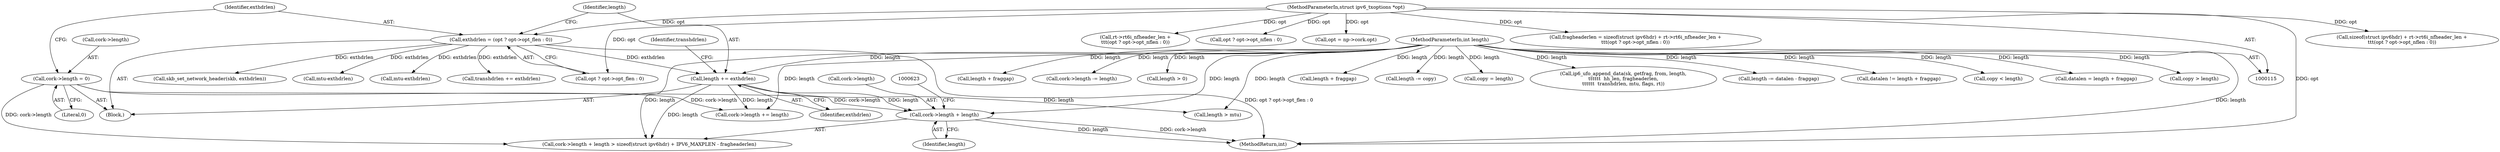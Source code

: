 digraph "0_linux_75a493e60ac4bbe2e977e7129d6d8cbb0dd236be@pointer" {
"1000616" [label="(Call,cork->length + length)"];
"1000499" [label="(Call,cork->length = 0)"];
"1000512" [label="(Call,length += exthdrlen)"];
"1000504" [label="(Call,exthdrlen = (opt ? opt->opt_flen : 0))"];
"1000123" [label="(MethodParameterIn,struct ipv6_txoptions *opt)"];
"1000119" [label="(MethodParameterIn,int length)"];
"1000581" [label="(Call,sizeof(struct ipv6hdr) + rt->rt6i_nfheader_len +\n\t\t\t(opt ? opt->opt_nflen : 0))"];
"1000815" [label="(Call,length + fraggap)"];
"1001302" [label="(Call,length -= copy)"];
"1000584" [label="(Call,rt->rt6i_nfheader_len +\n\t\t\t(opt ? opt->opt_nflen : 0))"];
"1000620" [label="(Identifier,length)"];
"1000654" [label="(Call,length > mtu)"];
"1000500" [label="(Call,cork->length)"];
"1001122" [label="(Call,copy = length)"];
"1001003" [label="(Call,skb_set_network_header(skb, exthdrlen))"];
"1000701" [label="(Call,ip6_ufo_append_data(sk, getfrag, from, length,\n\t\t\t\t\t\t  hh_len, fragheaderlen,\n\t\t\t\t\t\t  transhdrlen, mtu, flags, rt))"];
"1001097" [label="(Call,length -= datalen - fraggap)"];
"1000588" [label="(Call,opt ? opt->opt_nflen : 0)"];
"1000499" [label="(Call,cork->length = 0)"];
"1001327" [label="(MethodReturn,int)"];
"1000123" [label="(MethodParameterIn,struct ipv6_txoptions *opt)"];
"1000617" [label="(Call,cork->length)"];
"1000516" [label="(Identifier,transhdrlen)"];
"1000877" [label="(Call,datalen != length + fraggap)"];
"1000755" [label="(Call,copy < length)"];
"1000503" [label="(Literal,0)"];
"1000813" [label="(Call,datalen = length + fraggap)"];
"1000616" [label="(Call,cork->length + length)"];
"1000512" [label="(Call,length += exthdrlen)"];
"1000550" [label="(Call,opt = np->cork.opt)"];
"1000506" [label="(Call,opt ? opt->opt_flen : 0)"];
"1000505" [label="(Identifier,exthdrlen)"];
"1000678" [label="(Call,mtu-exthdrlen)"];
"1001119" [label="(Call,copy > length)"];
"1000632" [label="(Call,mtu-exthdrlen)"];
"1000504" [label="(Call,exthdrlen = (opt ? opt->opt_flen : 0))"];
"1000181" [label="(Block,)"];
"1000515" [label="(Call,transhdrlen += exthdrlen)"];
"1000513" [label="(Identifier,length)"];
"1000648" [label="(Call,cork->length += length)"];
"1000579" [label="(Call,fragheaderlen = sizeof(struct ipv6hdr) + rt->rt6i_nfheader_len +\n\t\t\t(opt ? opt->opt_nflen : 0))"];
"1000514" [label="(Identifier,exthdrlen)"];
"1000879" [label="(Call,length + fraggap)"];
"1000615" [label="(Call,cork->length + length > sizeof(struct ipv6hdr) + IPV6_MAXPLEN - fragheaderlen)"];
"1001313" [label="(Call,cork->length -= length)"];
"1000119" [label="(MethodParameterIn,int length)"];
"1000729" [label="(Call,length > 0)"];
"1000616" -> "1000615"  [label="AST: "];
"1000616" -> "1000620"  [label="CFG: "];
"1000617" -> "1000616"  [label="AST: "];
"1000620" -> "1000616"  [label="AST: "];
"1000623" -> "1000616"  [label="CFG: "];
"1000616" -> "1001327"  [label="DDG: cork->length"];
"1000616" -> "1001327"  [label="DDG: length"];
"1000499" -> "1000616"  [label="DDG: cork->length"];
"1000512" -> "1000616"  [label="DDG: length"];
"1000119" -> "1000616"  [label="DDG: length"];
"1000499" -> "1000181"  [label="AST: "];
"1000499" -> "1000503"  [label="CFG: "];
"1000500" -> "1000499"  [label="AST: "];
"1000503" -> "1000499"  [label="AST: "];
"1000505" -> "1000499"  [label="CFG: "];
"1000499" -> "1000615"  [label="DDG: cork->length"];
"1000499" -> "1000648"  [label="DDG: cork->length"];
"1000512" -> "1000181"  [label="AST: "];
"1000512" -> "1000514"  [label="CFG: "];
"1000513" -> "1000512"  [label="AST: "];
"1000514" -> "1000512"  [label="AST: "];
"1000516" -> "1000512"  [label="CFG: "];
"1000504" -> "1000512"  [label="DDG: exthdrlen"];
"1000119" -> "1000512"  [label="DDG: length"];
"1000512" -> "1000615"  [label="DDG: length"];
"1000512" -> "1000648"  [label="DDG: length"];
"1000512" -> "1000654"  [label="DDG: length"];
"1000504" -> "1000181"  [label="AST: "];
"1000504" -> "1000506"  [label="CFG: "];
"1000505" -> "1000504"  [label="AST: "];
"1000506" -> "1000504"  [label="AST: "];
"1000513" -> "1000504"  [label="CFG: "];
"1000504" -> "1001327"  [label="DDG: opt ? opt->opt_flen : 0"];
"1000123" -> "1000504"  [label="DDG: opt"];
"1000504" -> "1000515"  [label="DDG: exthdrlen"];
"1000504" -> "1000632"  [label="DDG: exthdrlen"];
"1000504" -> "1000678"  [label="DDG: exthdrlen"];
"1000504" -> "1001003"  [label="DDG: exthdrlen"];
"1000123" -> "1000115"  [label="AST: "];
"1000123" -> "1001327"  [label="DDG: opt"];
"1000123" -> "1000506"  [label="DDG: opt"];
"1000123" -> "1000550"  [label="DDG: opt"];
"1000123" -> "1000579"  [label="DDG: opt"];
"1000123" -> "1000581"  [label="DDG: opt"];
"1000123" -> "1000584"  [label="DDG: opt"];
"1000123" -> "1000588"  [label="DDG: opt"];
"1000119" -> "1000115"  [label="AST: "];
"1000119" -> "1001327"  [label="DDG: length"];
"1000119" -> "1000615"  [label="DDG: length"];
"1000119" -> "1000648"  [label="DDG: length"];
"1000119" -> "1000654"  [label="DDG: length"];
"1000119" -> "1000701"  [label="DDG: length"];
"1000119" -> "1000729"  [label="DDG: length"];
"1000119" -> "1000755"  [label="DDG: length"];
"1000119" -> "1000813"  [label="DDG: length"];
"1000119" -> "1000815"  [label="DDG: length"];
"1000119" -> "1000877"  [label="DDG: length"];
"1000119" -> "1000879"  [label="DDG: length"];
"1000119" -> "1001097"  [label="DDG: length"];
"1000119" -> "1001119"  [label="DDG: length"];
"1000119" -> "1001122"  [label="DDG: length"];
"1000119" -> "1001302"  [label="DDG: length"];
"1000119" -> "1001313"  [label="DDG: length"];
}
